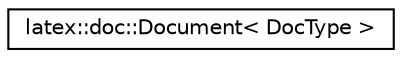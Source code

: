 digraph G
{
  edge [fontname="Helvetica",fontsize="10",labelfontname="Helvetica",labelfontsize="10"];
  node [fontname="Helvetica",fontsize="10",shape=record];
  rankdir="LR";
  Node1 [label="latex::doc::Document\< DocType \>",height=0.2,width=0.4,color="black", fillcolor="white", style="filled",URL="$classlatex_1_1doc_1_1Document.html"];
}
